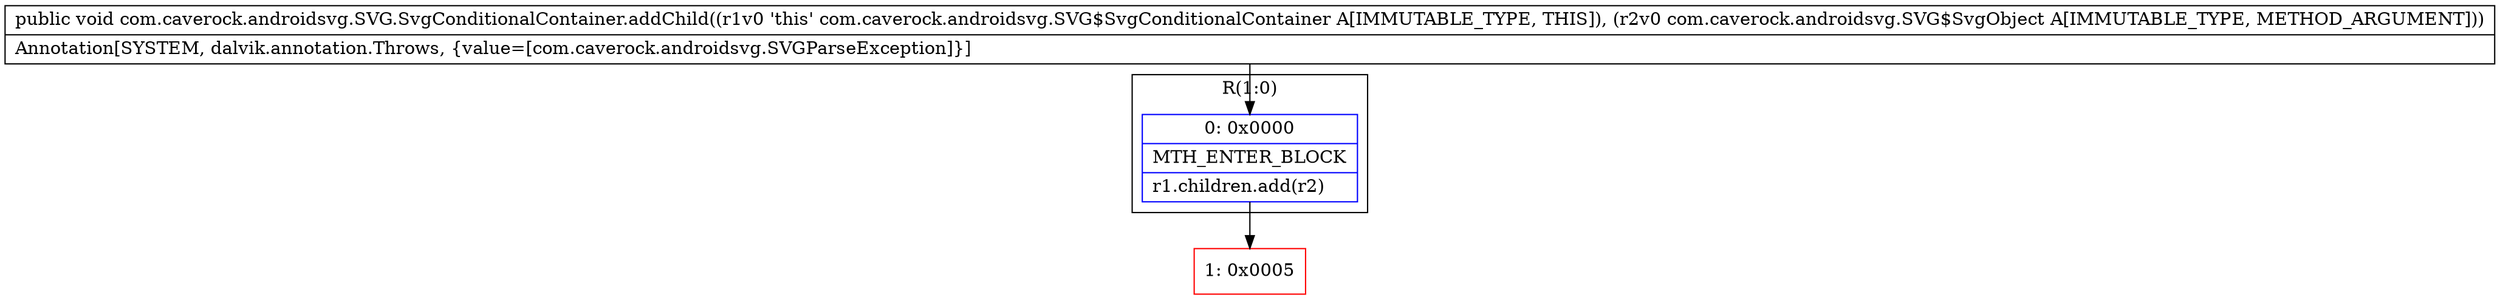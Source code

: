 digraph "CFG forcom.caverock.androidsvg.SVG.SvgConditionalContainer.addChild(Lcom\/caverock\/androidsvg\/SVG$SvgObject;)V" {
subgraph cluster_Region_500176775 {
label = "R(1:0)";
node [shape=record,color=blue];
Node_0 [shape=record,label="{0\:\ 0x0000|MTH_ENTER_BLOCK\l|r1.children.add(r2)\l}"];
}
Node_1 [shape=record,color=red,label="{1\:\ 0x0005}"];
MethodNode[shape=record,label="{public void com.caverock.androidsvg.SVG.SvgConditionalContainer.addChild((r1v0 'this' com.caverock.androidsvg.SVG$SvgConditionalContainer A[IMMUTABLE_TYPE, THIS]), (r2v0 com.caverock.androidsvg.SVG$SvgObject A[IMMUTABLE_TYPE, METHOD_ARGUMENT]))  | Annotation[SYSTEM, dalvik.annotation.Throws, \{value=[com.caverock.androidsvg.SVGParseException]\}]\l}"];
MethodNode -> Node_0;
Node_0 -> Node_1;
}

